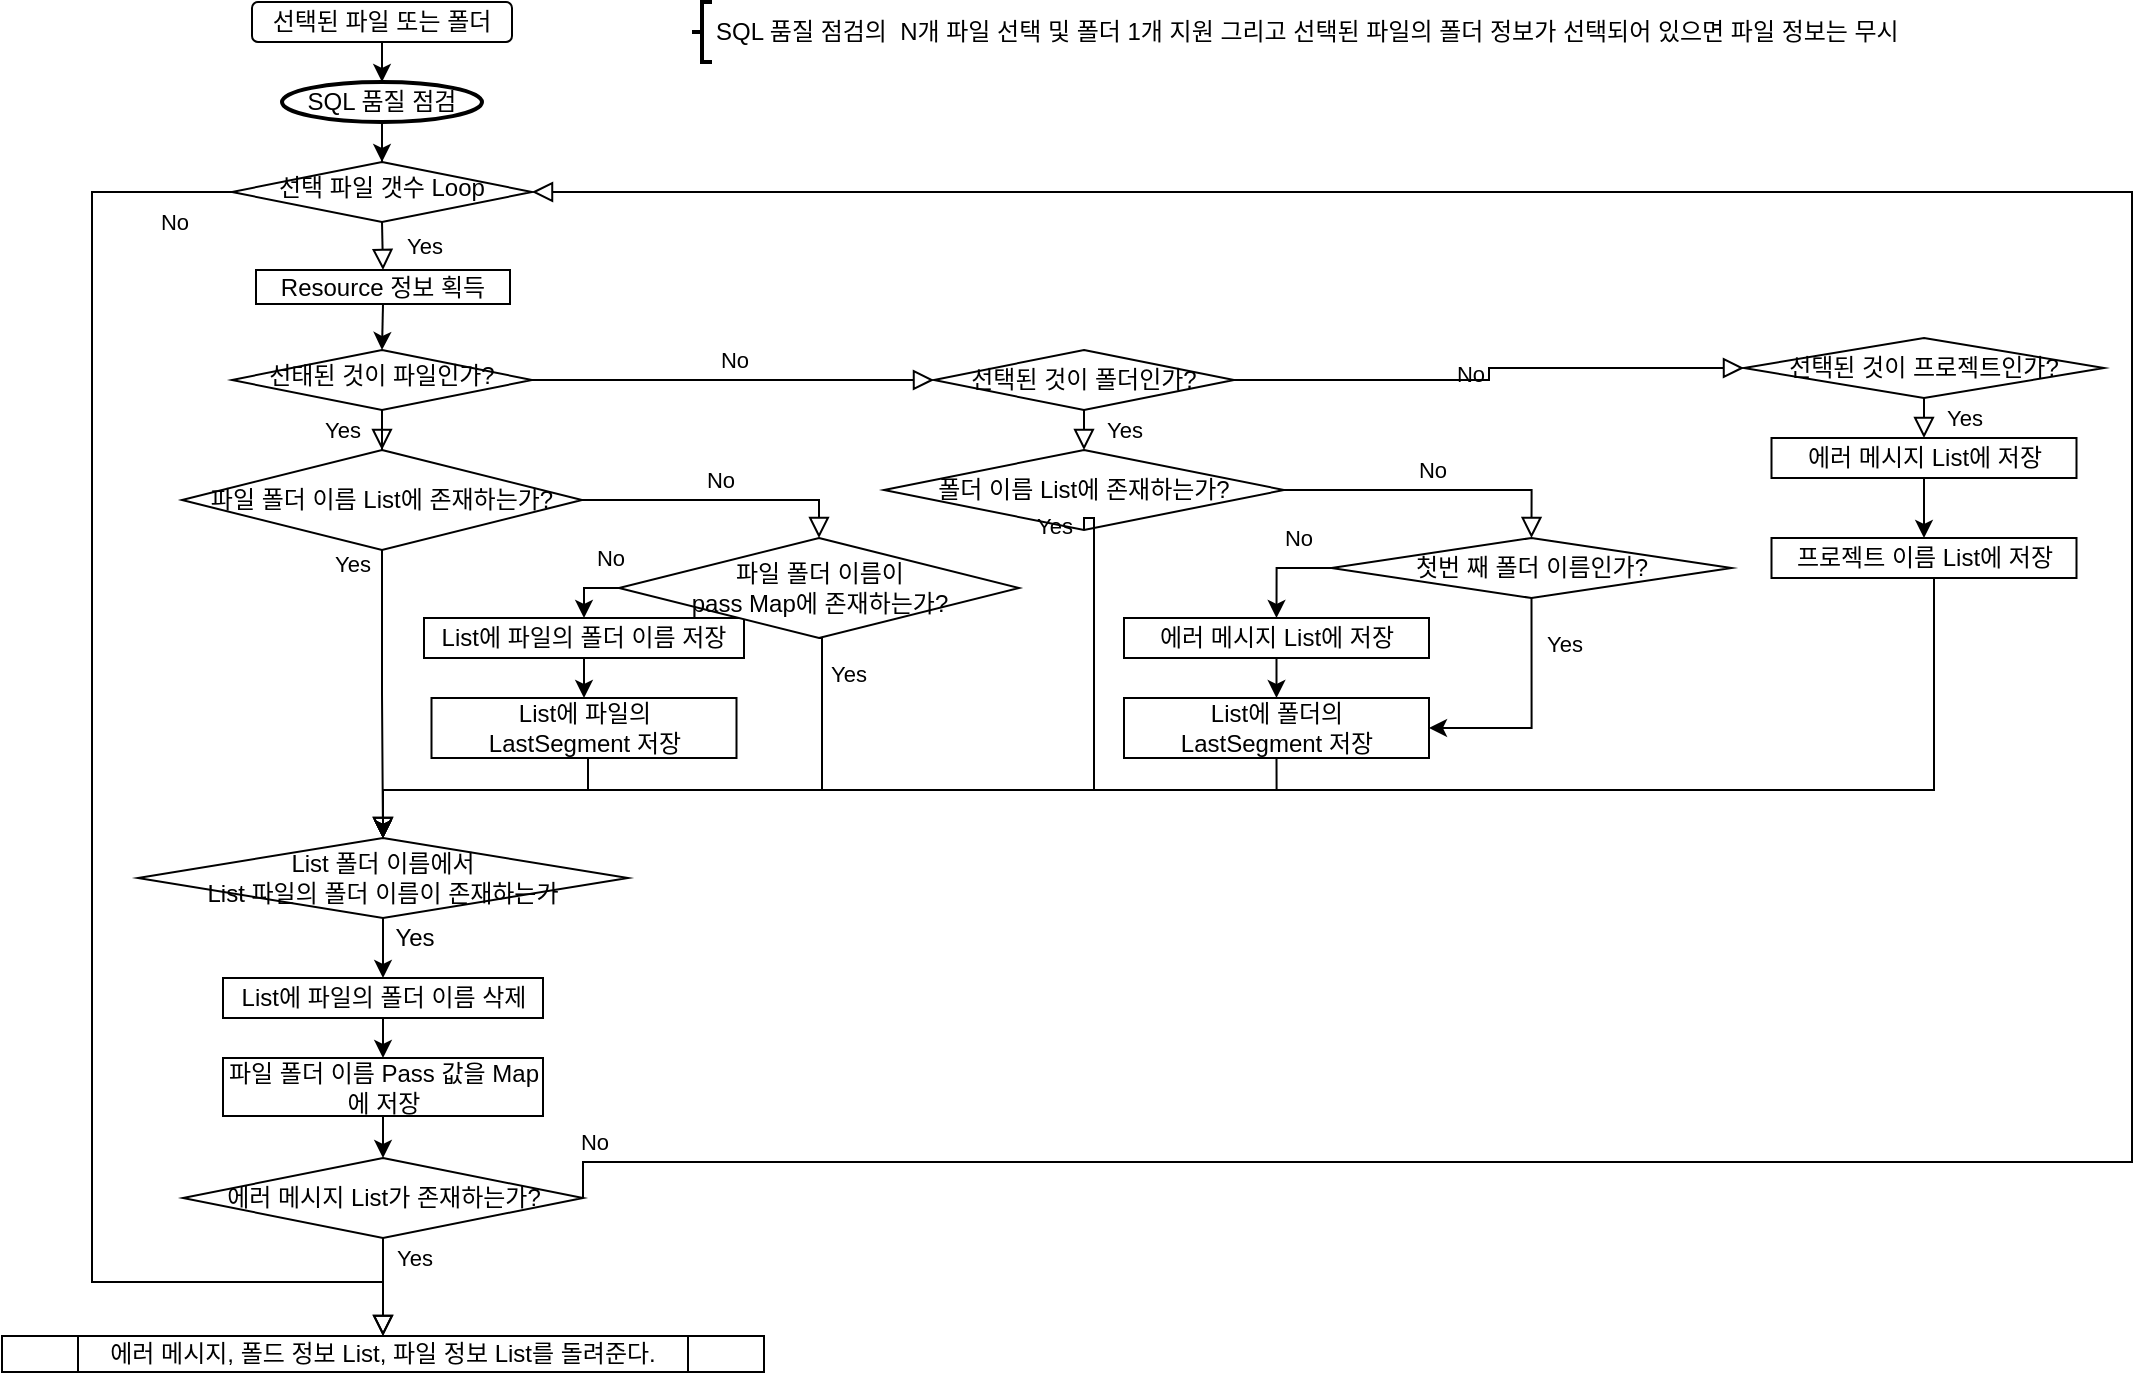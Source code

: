 <mxfile version="14.5.1" type="github">
  <diagram id="C5RBs43oDa-KdzZeNtuy" name="Page-1">
    <mxGraphModel dx="2591" dy="762" grid="1" gridSize="1" guides="1" tooltips="1" connect="1" arrows="1" fold="1" page="1" pageScale="1" pageWidth="1169" pageHeight="827" math="0" shadow="0">
      <root>
        <mxCell id="WIyWlLk6GJQsqaUBKTNV-0" />
        <mxCell id="WIyWlLk6GJQsqaUBKTNV-1" parent="WIyWlLk6GJQsqaUBKTNV-0" />
        <mxCell id="WIyWlLk6GJQsqaUBKTNV-3" value="선택된 파일 또는 폴더" style="rounded=1;whiteSpace=wrap;html=1;fontSize=12;glass=0;strokeWidth=1;shadow=0;" parent="WIyWlLk6GJQsqaUBKTNV-1" vertex="1">
          <mxGeometry x="-1022" y="34" width="130" height="20" as="geometry" />
        </mxCell>
        <mxCell id="WIyWlLk6GJQsqaUBKTNV-4" value="Yes" style="rounded=0;html=1;jettySize=auto;orthogonalLoop=1;fontSize=11;endArrow=block;endFill=0;endSize=8;strokeWidth=1;shadow=0;labelBackgroundColor=none;edgeStyle=orthogonalEdgeStyle;exitX=0.5;exitY=1;exitDx=0;exitDy=0;entryX=0.5;entryY=0;entryDx=0;entryDy=0;" parent="WIyWlLk6GJQsqaUBKTNV-1" source="MPVV-2FYmL4CXVkORiL9-17" target="MPVV-2FYmL4CXVkORiL9-69" edge="1">
          <mxGeometry x="-0.906" y="-15" relative="1" as="geometry">
            <mxPoint as="offset" />
            <mxPoint x="-956.5" y="432" as="targetPoint" />
            <Array as="points" />
          </mxGeometry>
        </mxCell>
        <mxCell id="WIyWlLk6GJQsqaUBKTNV-5" value="No" style="edgeStyle=orthogonalEdgeStyle;rounded=0;html=1;jettySize=auto;orthogonalLoop=1;fontSize=11;endArrow=block;endFill=0;endSize=8;strokeWidth=1;shadow=0;labelBackgroundColor=none;entryX=0;entryY=0.5;entryDx=0;entryDy=0;" parent="WIyWlLk6GJQsqaUBKTNV-1" source="WIyWlLk6GJQsqaUBKTNV-6" target="MPVV-2FYmL4CXVkORiL9-2" edge="1">
          <mxGeometry y="10" relative="1" as="geometry">
            <mxPoint as="offset" />
            <mxPoint x="-466" y="272" as="targetPoint" />
          </mxGeometry>
        </mxCell>
        <mxCell id="WIyWlLk6GJQsqaUBKTNV-6" value="선태된 것이 파일인가?" style="rhombus;whiteSpace=wrap;html=1;shadow=0;fontFamily=Helvetica;fontSize=12;align=center;strokeWidth=1;spacing=6;spacingTop=-4;" parent="WIyWlLk6GJQsqaUBKTNV-1" vertex="1">
          <mxGeometry x="-1032" y="208" width="150" height="30" as="geometry" />
        </mxCell>
        <mxCell id="MPVV-2FYmL4CXVkORiL9-2" value="선택된 것이 폴더인가?" style="rhombus;whiteSpace=wrap;html=1;" vertex="1" parent="WIyWlLk6GJQsqaUBKTNV-1">
          <mxGeometry x="-681" y="208" width="150" height="30" as="geometry" />
        </mxCell>
        <mxCell id="MPVV-2FYmL4CXVkORiL9-6" value="선택된 것이 프로젝트인가?" style="rhombus;whiteSpace=wrap;html=1;" vertex="1" parent="WIyWlLk6GJQsqaUBKTNV-1">
          <mxGeometry x="-276" y="202" width="180" height="30" as="geometry" />
        </mxCell>
        <mxCell id="MPVV-2FYmL4CXVkORiL9-9" value="Yes" style="rounded=0;html=1;jettySize=auto;orthogonalLoop=1;fontSize=11;endArrow=block;endFill=0;endSize=8;strokeWidth=1;shadow=0;labelBackgroundColor=none;edgeStyle=orthogonalEdgeStyle;entryX=0.5;entryY=0;entryDx=0;entryDy=0;exitX=0.5;exitY=1;exitDx=0;exitDy=0;" edge="1" parent="WIyWlLk6GJQsqaUBKTNV-1" source="MPVV-2FYmL4CXVkORiL9-2" target="MPVV-2FYmL4CXVkORiL9-28">
          <mxGeometry y="20" relative="1" as="geometry">
            <mxPoint as="offset" />
            <mxPoint x="-661" y="312" as="sourcePoint" />
            <mxPoint x="-461" y="342" as="targetPoint" />
          </mxGeometry>
        </mxCell>
        <mxCell id="MPVV-2FYmL4CXVkORiL9-13" value="Yes" style="rounded=0;html=1;jettySize=auto;orthogonalLoop=1;fontSize=11;endArrow=block;endFill=0;endSize=8;strokeWidth=1;shadow=0;labelBackgroundColor=none;edgeStyle=orthogonalEdgeStyle;entryX=0.5;entryY=0;entryDx=0;entryDy=0;exitX=0.5;exitY=1;exitDx=0;exitDy=0;" edge="1" parent="WIyWlLk6GJQsqaUBKTNV-1" source="MPVV-2FYmL4CXVkORiL9-6" target="MPVV-2FYmL4CXVkORiL9-16">
          <mxGeometry y="20" relative="1" as="geometry">
            <mxPoint as="offset" />
            <mxPoint x="-451" y="312" as="sourcePoint" />
            <mxPoint x="-230" y="342" as="targetPoint" />
          </mxGeometry>
        </mxCell>
        <mxCell id="MPVV-2FYmL4CXVkORiL9-93" style="edgeStyle=orthogonalEdgeStyle;rounded=0;orthogonalLoop=1;jettySize=auto;html=1;exitX=0.5;exitY=1;exitDx=0;exitDy=0;entryX=0.5;entryY=0;entryDx=0;entryDy=0;" edge="1" parent="WIyWlLk6GJQsqaUBKTNV-1" source="MPVV-2FYmL4CXVkORiL9-15" target="MPVV-2FYmL4CXVkORiL9-69">
          <mxGeometry relative="1" as="geometry">
            <mxPoint x="-956.5" y="432" as="targetPoint" />
            <Array as="points">
              <mxPoint x="-510" y="428" />
              <mxPoint x="-956" y="428" />
            </Array>
          </mxGeometry>
        </mxCell>
        <mxCell id="MPVV-2FYmL4CXVkORiL9-15" value="List에 폴더의 &lt;br&gt;LastSegment 저장" style="rounded=0;whiteSpace=wrap;html=1;" vertex="1" parent="WIyWlLk6GJQsqaUBKTNV-1">
          <mxGeometry x="-586" y="382" width="152.5" height="30" as="geometry" />
        </mxCell>
        <mxCell id="MPVV-2FYmL4CXVkORiL9-16" value="에러 메시지 List에 저장" style="rounded=0;whiteSpace=wrap;html=1;" vertex="1" parent="WIyWlLk6GJQsqaUBKTNV-1">
          <mxGeometry x="-262.25" y="252" width="152.5" height="20" as="geometry" />
        </mxCell>
        <mxCell id="MPVV-2FYmL4CXVkORiL9-17" value="파일 폴더 이름 List에 존재하는가?" style="rhombus;whiteSpace=wrap;html=1;" vertex="1" parent="WIyWlLk6GJQsqaUBKTNV-1">
          <mxGeometry x="-1057" y="258" width="200" height="50" as="geometry" />
        </mxCell>
        <mxCell id="MPVV-2FYmL4CXVkORiL9-18" value="Yes" style="rounded=0;html=1;jettySize=auto;orthogonalLoop=1;fontSize=11;endArrow=block;endFill=0;endSize=8;strokeWidth=1;shadow=0;labelBackgroundColor=none;edgeStyle=orthogonalEdgeStyle;entryX=0.5;entryY=0;entryDx=0;entryDy=0;" edge="1" parent="WIyWlLk6GJQsqaUBKTNV-1" source="WIyWlLk6GJQsqaUBKTNV-6" target="MPVV-2FYmL4CXVkORiL9-17">
          <mxGeometry y="20" relative="1" as="geometry">
            <mxPoint as="offset" />
            <mxPoint x="-591" y="302" as="sourcePoint" />
            <mxPoint x="-591" y="442" as="targetPoint" />
          </mxGeometry>
        </mxCell>
        <mxCell id="MPVV-2FYmL4CXVkORiL9-96" style="edgeStyle=orthogonalEdgeStyle;rounded=0;orthogonalLoop=1;jettySize=auto;html=1;exitX=0.5;exitY=1;exitDx=0;exitDy=0;entryX=0.5;entryY=0;entryDx=0;entryDy=0;" edge="1" parent="WIyWlLk6GJQsqaUBKTNV-1" source="MPVV-2FYmL4CXVkORiL9-19" target="MPVV-2FYmL4CXVkORiL9-95">
          <mxGeometry relative="1" as="geometry" />
        </mxCell>
        <mxCell id="MPVV-2FYmL4CXVkORiL9-19" value="&lt;span&gt;List에 파일의 폴더 이름 저장&lt;/span&gt;" style="rounded=0;whiteSpace=wrap;html=1;" vertex="1" parent="WIyWlLk6GJQsqaUBKTNV-1">
          <mxGeometry x="-936" y="342" width="160" height="20" as="geometry" />
        </mxCell>
        <mxCell id="MPVV-2FYmL4CXVkORiL9-26" value="No" style="edgeStyle=orthogonalEdgeStyle;rounded=0;html=1;jettySize=auto;orthogonalLoop=1;fontSize=11;endArrow=block;endFill=0;endSize=8;strokeWidth=1;shadow=0;labelBackgroundColor=none;entryX=0;entryY=0.5;entryDx=0;entryDy=0;exitX=1;exitY=0.5;exitDx=0;exitDy=0;" edge="1" parent="WIyWlLk6GJQsqaUBKTNV-1" source="MPVV-2FYmL4CXVkORiL9-2" target="MPVV-2FYmL4CXVkORiL9-6">
          <mxGeometry y="10" relative="1" as="geometry">
            <mxPoint as="offset" />
            <mxPoint x="-326" y="267" as="sourcePoint" />
            <mxPoint x="-469.5" y="277" as="targetPoint" />
          </mxGeometry>
        </mxCell>
        <mxCell id="MPVV-2FYmL4CXVkORiL9-28" value="폴더 이름 List에 존재하는가?" style="rhombus;whiteSpace=wrap;html=1;" vertex="1" parent="WIyWlLk6GJQsqaUBKTNV-1">
          <mxGeometry x="-706" y="258" width="200" height="40" as="geometry" />
        </mxCell>
        <mxCell id="MPVV-2FYmL4CXVkORiL9-29" value="Yes" style="rounded=0;html=1;jettySize=auto;orthogonalLoop=1;fontSize=11;endArrow=block;endFill=0;endSize=8;strokeWidth=1;shadow=0;labelBackgroundColor=none;edgeStyle=orthogonalEdgeStyle;exitX=0.5;exitY=1;exitDx=0;exitDy=0;entryX=0.5;entryY=0;entryDx=0;entryDy=0;" edge="1" parent="WIyWlLk6GJQsqaUBKTNV-1" source="MPVV-2FYmL4CXVkORiL9-28" target="MPVV-2FYmL4CXVkORiL9-69">
          <mxGeometry x="-0.944" y="-20" relative="1" as="geometry">
            <mxPoint as="offset" />
            <mxPoint x="-310" y="192" as="sourcePoint" />
            <mxPoint x="-956.5" y="432" as="targetPoint" />
            <Array as="points">
              <mxPoint x="-601" y="292" />
              <mxPoint x="-601" y="428" />
              <mxPoint x="-956" y="428" />
            </Array>
          </mxGeometry>
        </mxCell>
        <mxCell id="MPVV-2FYmL4CXVkORiL9-30" value="No" style="edgeStyle=orthogonalEdgeStyle;rounded=0;html=1;jettySize=auto;orthogonalLoop=1;fontSize=11;endArrow=block;endFill=0;endSize=8;strokeWidth=1;shadow=0;labelBackgroundColor=none;entryX=0.5;entryY=0;entryDx=0;entryDy=0;exitX=1;exitY=0.5;exitDx=0;exitDy=0;" edge="1" parent="WIyWlLk6GJQsqaUBKTNV-1" source="MPVV-2FYmL4CXVkORiL9-28" target="MPVV-2FYmL4CXVkORiL9-85">
          <mxGeometry y="10" relative="1" as="geometry">
            <mxPoint as="offset" />
            <mxPoint x="-516" y="282" as="sourcePoint" />
            <mxPoint x="-886" y="292" as="targetPoint" />
          </mxGeometry>
        </mxCell>
        <mxCell id="MPVV-2FYmL4CXVkORiL9-78" style="edgeStyle=orthogonalEdgeStyle;rounded=0;orthogonalLoop=1;jettySize=auto;html=1;exitX=0.5;exitY=1;exitDx=0;exitDy=0;entryX=0.5;entryY=0;entryDx=0;entryDy=0;" edge="1" parent="WIyWlLk6GJQsqaUBKTNV-1" source="MPVV-2FYmL4CXVkORiL9-43" target="MPVV-2FYmL4CXVkORiL9-69">
          <mxGeometry relative="1" as="geometry">
            <mxPoint x="-956.5" y="432" as="targetPoint" />
            <Array as="points">
              <mxPoint x="-181" y="322" />
              <mxPoint x="-181" y="428" />
              <mxPoint x="-956" y="428" />
            </Array>
          </mxGeometry>
        </mxCell>
        <mxCell id="MPVV-2FYmL4CXVkORiL9-43" value="프로젝트 이름 List에 저장" style="rounded=0;whiteSpace=wrap;html=1;" vertex="1" parent="WIyWlLk6GJQsqaUBKTNV-1">
          <mxGeometry x="-262.25" y="302" width="152.5" height="20" as="geometry" />
        </mxCell>
        <mxCell id="MPVV-2FYmL4CXVkORiL9-46" value="" style="edgeStyle=orthogonalEdgeStyle;rounded=0;orthogonalLoop=1;jettySize=auto;html=1;exitX=0.5;exitY=1;exitDx=0;exitDy=0;" edge="1" parent="WIyWlLk6GJQsqaUBKTNV-1" source="MPVV-2FYmL4CXVkORiL9-79" target="MPVV-2FYmL4CXVkORiL9-45">
          <mxGeometry relative="1" as="geometry" />
        </mxCell>
        <mxCell id="MPVV-2FYmL4CXVkORiL9-45" value="선택 파일 갯수 Loop" style="rhombus;whiteSpace=wrap;html=1;shadow=0;fontFamily=Helvetica;fontSize=12;align=center;strokeWidth=1;spacing=6;spacingTop=-4;" vertex="1" parent="WIyWlLk6GJQsqaUBKTNV-1">
          <mxGeometry x="-1032" y="114" width="150" height="30" as="geometry" />
        </mxCell>
        <mxCell id="MPVV-2FYmL4CXVkORiL9-47" value="Yes" style="rounded=0;html=1;jettySize=auto;orthogonalLoop=1;fontSize=11;endArrow=block;endFill=0;endSize=8;strokeWidth=1;shadow=0;labelBackgroundColor=none;edgeStyle=orthogonalEdgeStyle;exitX=0.5;exitY=1;exitDx=0;exitDy=0;entryX=0.5;entryY=0;entryDx=0;entryDy=0;" edge="1" parent="WIyWlLk6GJQsqaUBKTNV-1" source="MPVV-2FYmL4CXVkORiL9-45" target="MPVV-2FYmL4CXVkORiL9-104">
          <mxGeometry y="20" relative="1" as="geometry">
            <mxPoint as="offset" />
            <mxPoint x="-947" y="354" as="sourcePoint" />
            <mxPoint x="-957" y="274" as="targetPoint" />
          </mxGeometry>
        </mxCell>
        <mxCell id="MPVV-2FYmL4CXVkORiL9-51" value="No" style="edgeStyle=orthogonalEdgeStyle;rounded=0;html=1;jettySize=auto;orthogonalLoop=1;fontSize=11;endArrow=block;endFill=0;endSize=8;strokeWidth=1;shadow=0;labelBackgroundColor=none;exitX=0;exitY=0.5;exitDx=0;exitDy=0;entryX=0.5;entryY=0;entryDx=0;entryDy=0;" edge="1" parent="WIyWlLk6GJQsqaUBKTNV-1" source="MPVV-2FYmL4CXVkORiL9-45" target="MPVV-2FYmL4CXVkORiL9-77">
          <mxGeometry x="-0.925" y="15" relative="1" as="geometry">
            <mxPoint as="offset" />
            <mxPoint x="-1032" y="209" as="sourcePoint" />
            <mxPoint x="-957" y="860" as="targetPoint" />
            <Array as="points">
              <mxPoint x="-1102" y="129" />
              <mxPoint x="-1102" y="674" />
              <mxPoint x="-956" y="674" />
            </Array>
          </mxGeometry>
        </mxCell>
        <mxCell id="MPVV-2FYmL4CXVkORiL9-52" value="" style="endArrow=classic;html=1;exitX=0.5;exitY=1;exitDx=0;exitDy=0;entryX=0.5;entryY=0;entryDx=0;entryDy=0;" edge="1" parent="WIyWlLk6GJQsqaUBKTNV-1" source="MPVV-2FYmL4CXVkORiL9-16" target="MPVV-2FYmL4CXVkORiL9-43">
          <mxGeometry width="50" height="50" relative="1" as="geometry">
            <mxPoint x="-586" y="412" as="sourcePoint" />
            <mxPoint x="-536" y="362" as="targetPoint" />
          </mxGeometry>
        </mxCell>
        <mxCell id="MPVV-2FYmL4CXVkORiL9-54" value="에러 메시지 List가 존재하는가?" style="rhombus;whiteSpace=wrap;html=1;" vertex="1" parent="WIyWlLk6GJQsqaUBKTNV-1">
          <mxGeometry x="-1056.5" y="612" width="200" height="40" as="geometry" />
        </mxCell>
        <mxCell id="MPVV-2FYmL4CXVkORiL9-58" value="Yes" style="rounded=0;html=1;jettySize=auto;orthogonalLoop=1;fontSize=11;endArrow=block;endFill=0;endSize=8;strokeWidth=1;shadow=0;labelBackgroundColor=none;edgeStyle=orthogonalEdgeStyle;entryX=0.5;entryY=0;entryDx=0;entryDy=0;" edge="1" parent="WIyWlLk6GJQsqaUBKTNV-1" source="MPVV-2FYmL4CXVkORiL9-54" target="MPVV-2FYmL4CXVkORiL9-77">
          <mxGeometry x="-0.6" y="15" relative="1" as="geometry">
            <mxPoint as="offset" />
            <mxPoint x="-512" y="524" as="sourcePoint" />
            <mxPoint x="-957" y="910" as="targetPoint" />
            <Array as="points" />
          </mxGeometry>
        </mxCell>
        <mxCell id="MPVV-2FYmL4CXVkORiL9-66" value="No" style="edgeStyle=orthogonalEdgeStyle;rounded=0;html=1;jettySize=auto;orthogonalLoop=1;fontSize=11;endArrow=block;endFill=0;endSize=8;strokeWidth=1;shadow=0;labelBackgroundColor=none;entryX=0.5;entryY=0;entryDx=0;entryDy=0;exitX=1;exitY=0.5;exitDx=0;exitDy=0;" edge="1" parent="WIyWlLk6GJQsqaUBKTNV-1" source="MPVV-2FYmL4CXVkORiL9-17" target="MPVV-2FYmL4CXVkORiL9-82">
          <mxGeometry y="10" relative="1" as="geometry">
            <mxPoint as="offset" />
            <mxPoint x="-861" y="282" as="sourcePoint" />
            <mxPoint x="-816" y="282" as="targetPoint" />
            <Array as="points">
              <mxPoint x="-738" y="283" />
            </Array>
          </mxGeometry>
        </mxCell>
        <mxCell id="MPVV-2FYmL4CXVkORiL9-67" value="No" style="edgeStyle=orthogonalEdgeStyle;rounded=0;html=1;jettySize=auto;orthogonalLoop=1;fontSize=11;endArrow=block;endFill=0;endSize=8;strokeWidth=1;shadow=0;labelBackgroundColor=none;entryX=1;entryY=0.5;entryDx=0;entryDy=0;exitX=1;exitY=0.5;exitDx=0;exitDy=0;" edge="1" parent="WIyWlLk6GJQsqaUBKTNV-1" source="MPVV-2FYmL4CXVkORiL9-54" target="MPVV-2FYmL4CXVkORiL9-45">
          <mxGeometry x="-0.978" y="10" relative="1" as="geometry">
            <mxPoint as="offset" />
            <mxPoint x="-857" y="643.5" as="sourcePoint" />
            <mxPoint x="-572" y="643.5" as="targetPoint" />
            <Array as="points">
              <mxPoint x="-82" y="614" />
              <mxPoint x="-82" y="129" />
            </Array>
          </mxGeometry>
        </mxCell>
        <mxCell id="MPVV-2FYmL4CXVkORiL9-73" style="edgeStyle=orthogonalEdgeStyle;rounded=0;orthogonalLoop=1;jettySize=auto;html=1;exitX=0.5;exitY=1;exitDx=0;exitDy=0;entryX=0.5;entryY=0;entryDx=0;entryDy=0;" edge="1" parent="WIyWlLk6GJQsqaUBKTNV-1" source="MPVV-2FYmL4CXVkORiL9-69" target="MPVV-2FYmL4CXVkORiL9-71">
          <mxGeometry relative="1" as="geometry" />
        </mxCell>
        <mxCell id="MPVV-2FYmL4CXVkORiL9-69" value="List 폴더 이름에서&lt;br&gt;List 파일의 폴더 이름이 존재하는가" style="rhombus;whiteSpace=wrap;html=1;" vertex="1" parent="WIyWlLk6GJQsqaUBKTNV-1">
          <mxGeometry x="-1079" y="452" width="245" height="40" as="geometry" />
        </mxCell>
        <mxCell id="MPVV-2FYmL4CXVkORiL9-75" style="edgeStyle=orthogonalEdgeStyle;rounded=0;orthogonalLoop=1;jettySize=auto;html=1;exitX=0.5;exitY=1;exitDx=0;exitDy=0;entryX=0.5;entryY=0;entryDx=0;entryDy=0;" edge="1" parent="WIyWlLk6GJQsqaUBKTNV-1" source="MPVV-2FYmL4CXVkORiL9-71" target="MPVV-2FYmL4CXVkORiL9-72">
          <mxGeometry relative="1" as="geometry" />
        </mxCell>
        <mxCell id="MPVV-2FYmL4CXVkORiL9-71" value="&lt;span&gt;List에 파일의 폴더 이름 삭제&lt;/span&gt;" style="rounded=0;whiteSpace=wrap;html=1;" vertex="1" parent="WIyWlLk6GJQsqaUBKTNV-1">
          <mxGeometry x="-1036.5" y="522" width="160" height="20" as="geometry" />
        </mxCell>
        <mxCell id="MPVV-2FYmL4CXVkORiL9-76" style="edgeStyle=orthogonalEdgeStyle;rounded=0;orthogonalLoop=1;jettySize=auto;html=1;exitX=0.5;exitY=1;exitDx=0;exitDy=0;entryX=0.5;entryY=0;entryDx=0;entryDy=0;" edge="1" parent="WIyWlLk6GJQsqaUBKTNV-1" source="MPVV-2FYmL4CXVkORiL9-72" target="MPVV-2FYmL4CXVkORiL9-54">
          <mxGeometry relative="1" as="geometry" />
        </mxCell>
        <mxCell id="MPVV-2FYmL4CXVkORiL9-72" value="파일 폴더 이름 Pass 값을 Map에 저장" style="rounded=0;whiteSpace=wrap;html=1;" vertex="1" parent="WIyWlLk6GJQsqaUBKTNV-1">
          <mxGeometry x="-1036.5" y="562" width="160" height="29" as="geometry" />
        </mxCell>
        <mxCell id="MPVV-2FYmL4CXVkORiL9-74" value="Yes" style="text;html=1;align=center;verticalAlign=middle;resizable=0;points=[];autosize=1;" vertex="1" parent="WIyWlLk6GJQsqaUBKTNV-1">
          <mxGeometry x="-961.5" y="492" width="40" height="20" as="geometry" />
        </mxCell>
        <mxCell id="MPVV-2FYmL4CXVkORiL9-77" value="에러 메시지, 폴드 정보 List, 파일 정보 List를 돌려준다." style="shape=process;whiteSpace=wrap;html=1;backgroundOutline=1;" vertex="1" parent="WIyWlLk6GJQsqaUBKTNV-1">
          <mxGeometry x="-1147" y="701" width="381" height="18" as="geometry" />
        </mxCell>
        <mxCell id="MPVV-2FYmL4CXVkORiL9-79" value="SQL 품질 점검" style="strokeWidth=2;html=1;shape=mxgraph.flowchart.start_1;whiteSpace=wrap;" vertex="1" parent="WIyWlLk6GJQsqaUBKTNV-1">
          <mxGeometry x="-1007" y="74" width="100" height="20" as="geometry" />
        </mxCell>
        <mxCell id="MPVV-2FYmL4CXVkORiL9-80" value="" style="edgeStyle=orthogonalEdgeStyle;rounded=0;orthogonalLoop=1;jettySize=auto;html=1;exitX=0.5;exitY=1;exitDx=0;exitDy=0;" edge="1" parent="WIyWlLk6GJQsqaUBKTNV-1" source="WIyWlLk6GJQsqaUBKTNV-3" target="MPVV-2FYmL4CXVkORiL9-79">
          <mxGeometry relative="1" as="geometry">
            <mxPoint x="-957" y="74" as="sourcePoint" />
            <mxPoint x="-957" y="174" as="targetPoint" />
          </mxGeometry>
        </mxCell>
        <mxCell id="MPVV-2FYmL4CXVkORiL9-83" value="No" style="edgeStyle=orthogonalEdgeStyle;rounded=0;orthogonalLoop=1;jettySize=auto;html=1;exitX=0;exitY=0.5;exitDx=0;exitDy=0;entryX=0.5;entryY=0;entryDx=0;entryDy=0;" edge="1" parent="WIyWlLk6GJQsqaUBKTNV-1" source="MPVV-2FYmL4CXVkORiL9-82" target="MPVV-2FYmL4CXVkORiL9-19">
          <mxGeometry x="-0.692" y="-15" relative="1" as="geometry">
            <mxPoint as="offset" />
          </mxGeometry>
        </mxCell>
        <mxCell id="MPVV-2FYmL4CXVkORiL9-103" value="Yes" style="edgeStyle=orthogonalEdgeStyle;rounded=0;orthogonalLoop=1;jettySize=auto;html=1;exitX=0.5;exitY=1;exitDx=0;exitDy=0;entryX=0.5;entryY=0;entryDx=0;entryDy=0;" edge="1" parent="WIyWlLk6GJQsqaUBKTNV-1" source="MPVV-2FYmL4CXVkORiL9-82" target="MPVV-2FYmL4CXVkORiL9-69">
          <mxGeometry x="-0.88" y="13" relative="1" as="geometry">
            <Array as="points">
              <mxPoint x="-737" y="352" />
              <mxPoint x="-737" y="428" />
              <mxPoint x="-956" y="428" />
            </Array>
            <mxPoint as="offset" />
          </mxGeometry>
        </mxCell>
        <mxCell id="MPVV-2FYmL4CXVkORiL9-82" value="파일 폴더 이름이&lt;br&gt;pass Map에 존재하는가?" style="rhombus;whiteSpace=wrap;html=1;" vertex="1" parent="WIyWlLk6GJQsqaUBKTNV-1">
          <mxGeometry x="-838.5" y="302" width="200" height="50" as="geometry" />
        </mxCell>
        <mxCell id="MPVV-2FYmL4CXVkORiL9-89" value="No" style="edgeStyle=orthogonalEdgeStyle;rounded=0;orthogonalLoop=1;jettySize=auto;html=1;exitX=0;exitY=0.5;exitDx=0;exitDy=0;entryX=0.5;entryY=0;entryDx=0;entryDy=0;" edge="1" parent="WIyWlLk6GJQsqaUBKTNV-1" source="MPVV-2FYmL4CXVkORiL9-85" target="MPVV-2FYmL4CXVkORiL9-86">
          <mxGeometry x="-0.352" y="-15" relative="1" as="geometry">
            <mxPoint as="offset" />
          </mxGeometry>
        </mxCell>
        <mxCell id="MPVV-2FYmL4CXVkORiL9-92" value="Yes" style="edgeStyle=orthogonalEdgeStyle;rounded=0;orthogonalLoop=1;jettySize=auto;html=1;exitX=0.5;exitY=1;exitDx=0;exitDy=0;entryX=1;entryY=0.5;entryDx=0;entryDy=0;" edge="1" parent="WIyWlLk6GJQsqaUBKTNV-1" source="MPVV-2FYmL4CXVkORiL9-85" target="MPVV-2FYmL4CXVkORiL9-15">
          <mxGeometry x="-0.605" y="16" relative="1" as="geometry">
            <mxPoint as="offset" />
          </mxGeometry>
        </mxCell>
        <mxCell id="MPVV-2FYmL4CXVkORiL9-85" value="첫번 째 폴더 이름인가?" style="rhombus;whiteSpace=wrap;html=1;" vertex="1" parent="WIyWlLk6GJQsqaUBKTNV-1">
          <mxGeometry x="-482.25" y="302" width="200" height="30" as="geometry" />
        </mxCell>
        <mxCell id="MPVV-2FYmL4CXVkORiL9-91" style="edgeStyle=orthogonalEdgeStyle;rounded=0;orthogonalLoop=1;jettySize=auto;html=1;exitX=0.5;exitY=1;exitDx=0;exitDy=0;entryX=0.5;entryY=0;entryDx=0;entryDy=0;" edge="1" parent="WIyWlLk6GJQsqaUBKTNV-1" source="MPVV-2FYmL4CXVkORiL9-86" target="MPVV-2FYmL4CXVkORiL9-15">
          <mxGeometry relative="1" as="geometry" />
        </mxCell>
        <mxCell id="MPVV-2FYmL4CXVkORiL9-86" value="에러 메시지 List에 저장" style="rounded=0;whiteSpace=wrap;html=1;" vertex="1" parent="WIyWlLk6GJQsqaUBKTNV-1">
          <mxGeometry x="-586" y="342" width="152.5" height="20" as="geometry" />
        </mxCell>
        <mxCell id="MPVV-2FYmL4CXVkORiL9-100" style="edgeStyle=orthogonalEdgeStyle;rounded=0;orthogonalLoop=1;jettySize=auto;html=1;exitX=0.5;exitY=1;exitDx=0;exitDy=0;entryX=0.5;entryY=0;entryDx=0;entryDy=0;" edge="1" parent="WIyWlLk6GJQsqaUBKTNV-1" source="MPVV-2FYmL4CXVkORiL9-95" target="MPVV-2FYmL4CXVkORiL9-69">
          <mxGeometry relative="1" as="geometry">
            <Array as="points">
              <mxPoint x="-854" y="412" />
              <mxPoint x="-854" y="428" />
              <mxPoint x="-956" y="428" />
            </Array>
          </mxGeometry>
        </mxCell>
        <mxCell id="MPVV-2FYmL4CXVkORiL9-95" value="List에 파일의&lt;br&gt;LastSegment&amp;nbsp;저장" style="rounded=0;whiteSpace=wrap;html=1;" vertex="1" parent="WIyWlLk6GJQsqaUBKTNV-1">
          <mxGeometry x="-932.25" y="382" width="152.5" height="30" as="geometry" />
        </mxCell>
        <mxCell id="MPVV-2FYmL4CXVkORiL9-98" value="SQL 품질 점검의&amp;nbsp; N개 파일 선택 및 폴더 1개 지원 그리고 선택된 파일의 폴더 정보가 선택되어 있으면 파일 정보는 무시" style="strokeWidth=2;html=1;shape=mxgraph.flowchart.annotation_2;align=left;labelPosition=right;pointerEvents=1;" vertex="1" parent="WIyWlLk6GJQsqaUBKTNV-1">
          <mxGeometry x="-802" y="34" width="10" height="30" as="geometry" />
        </mxCell>
        <mxCell id="MPVV-2FYmL4CXVkORiL9-105" style="edgeStyle=orthogonalEdgeStyle;rounded=0;orthogonalLoop=1;jettySize=auto;html=1;exitX=0.5;exitY=1;exitDx=0;exitDy=0;entryX=0.5;entryY=0;entryDx=0;entryDy=0;" edge="1" parent="WIyWlLk6GJQsqaUBKTNV-1" source="MPVV-2FYmL4CXVkORiL9-104" target="WIyWlLk6GJQsqaUBKTNV-6">
          <mxGeometry relative="1" as="geometry" />
        </mxCell>
        <mxCell id="MPVV-2FYmL4CXVkORiL9-104" value="Resource 정보 획득" style="rounded=0;whiteSpace=wrap;html=1;" vertex="1" parent="WIyWlLk6GJQsqaUBKTNV-1">
          <mxGeometry x="-1020" y="168" width="127" height="17" as="geometry" />
        </mxCell>
      </root>
    </mxGraphModel>
  </diagram>
</mxfile>

